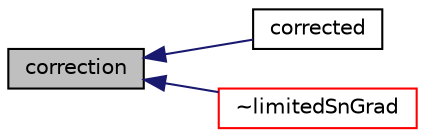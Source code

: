 digraph "correction"
{
  bgcolor="transparent";
  edge [fontname="Helvetica",fontsize="10",labelfontname="Helvetica",labelfontsize="10"];
  node [fontname="Helvetica",fontsize="10",shape=record];
  rankdir="LR";
  Node1594 [label="correction",height=0.2,width=0.4,color="black", fillcolor="grey75", style="filled", fontcolor="black"];
  Node1594 -> Node1595 [dir="back",color="midnightblue",fontsize="10",style="solid",fontname="Helvetica"];
  Node1595 [label="corrected",height=0.2,width=0.4,color="black",URL="$a23421.html#a09ea734bf81e6dc77b1347909d536fc1",tooltip="Return true if this scheme uses an explicit correction. "];
  Node1594 -> Node1596 [dir="back",color="midnightblue",fontsize="10",style="solid",fontname="Helvetica"];
  Node1596 [label="~limitedSnGrad",height=0.2,width=0.4,color="red",URL="$a23421.html#a110cd8f2baeff86add5243d339d40145",tooltip="Destructor. "];
}
